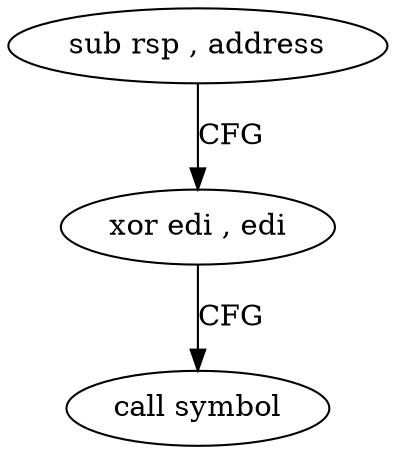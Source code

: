 digraph "func" {
"4243184" [label = "sub rsp , address" ]
"4243188" [label = "xor edi , edi" ]
"4243190" [label = "call symbol" ]
"4243184" -> "4243188" [ label = "CFG" ]
"4243188" -> "4243190" [ label = "CFG" ]
}
